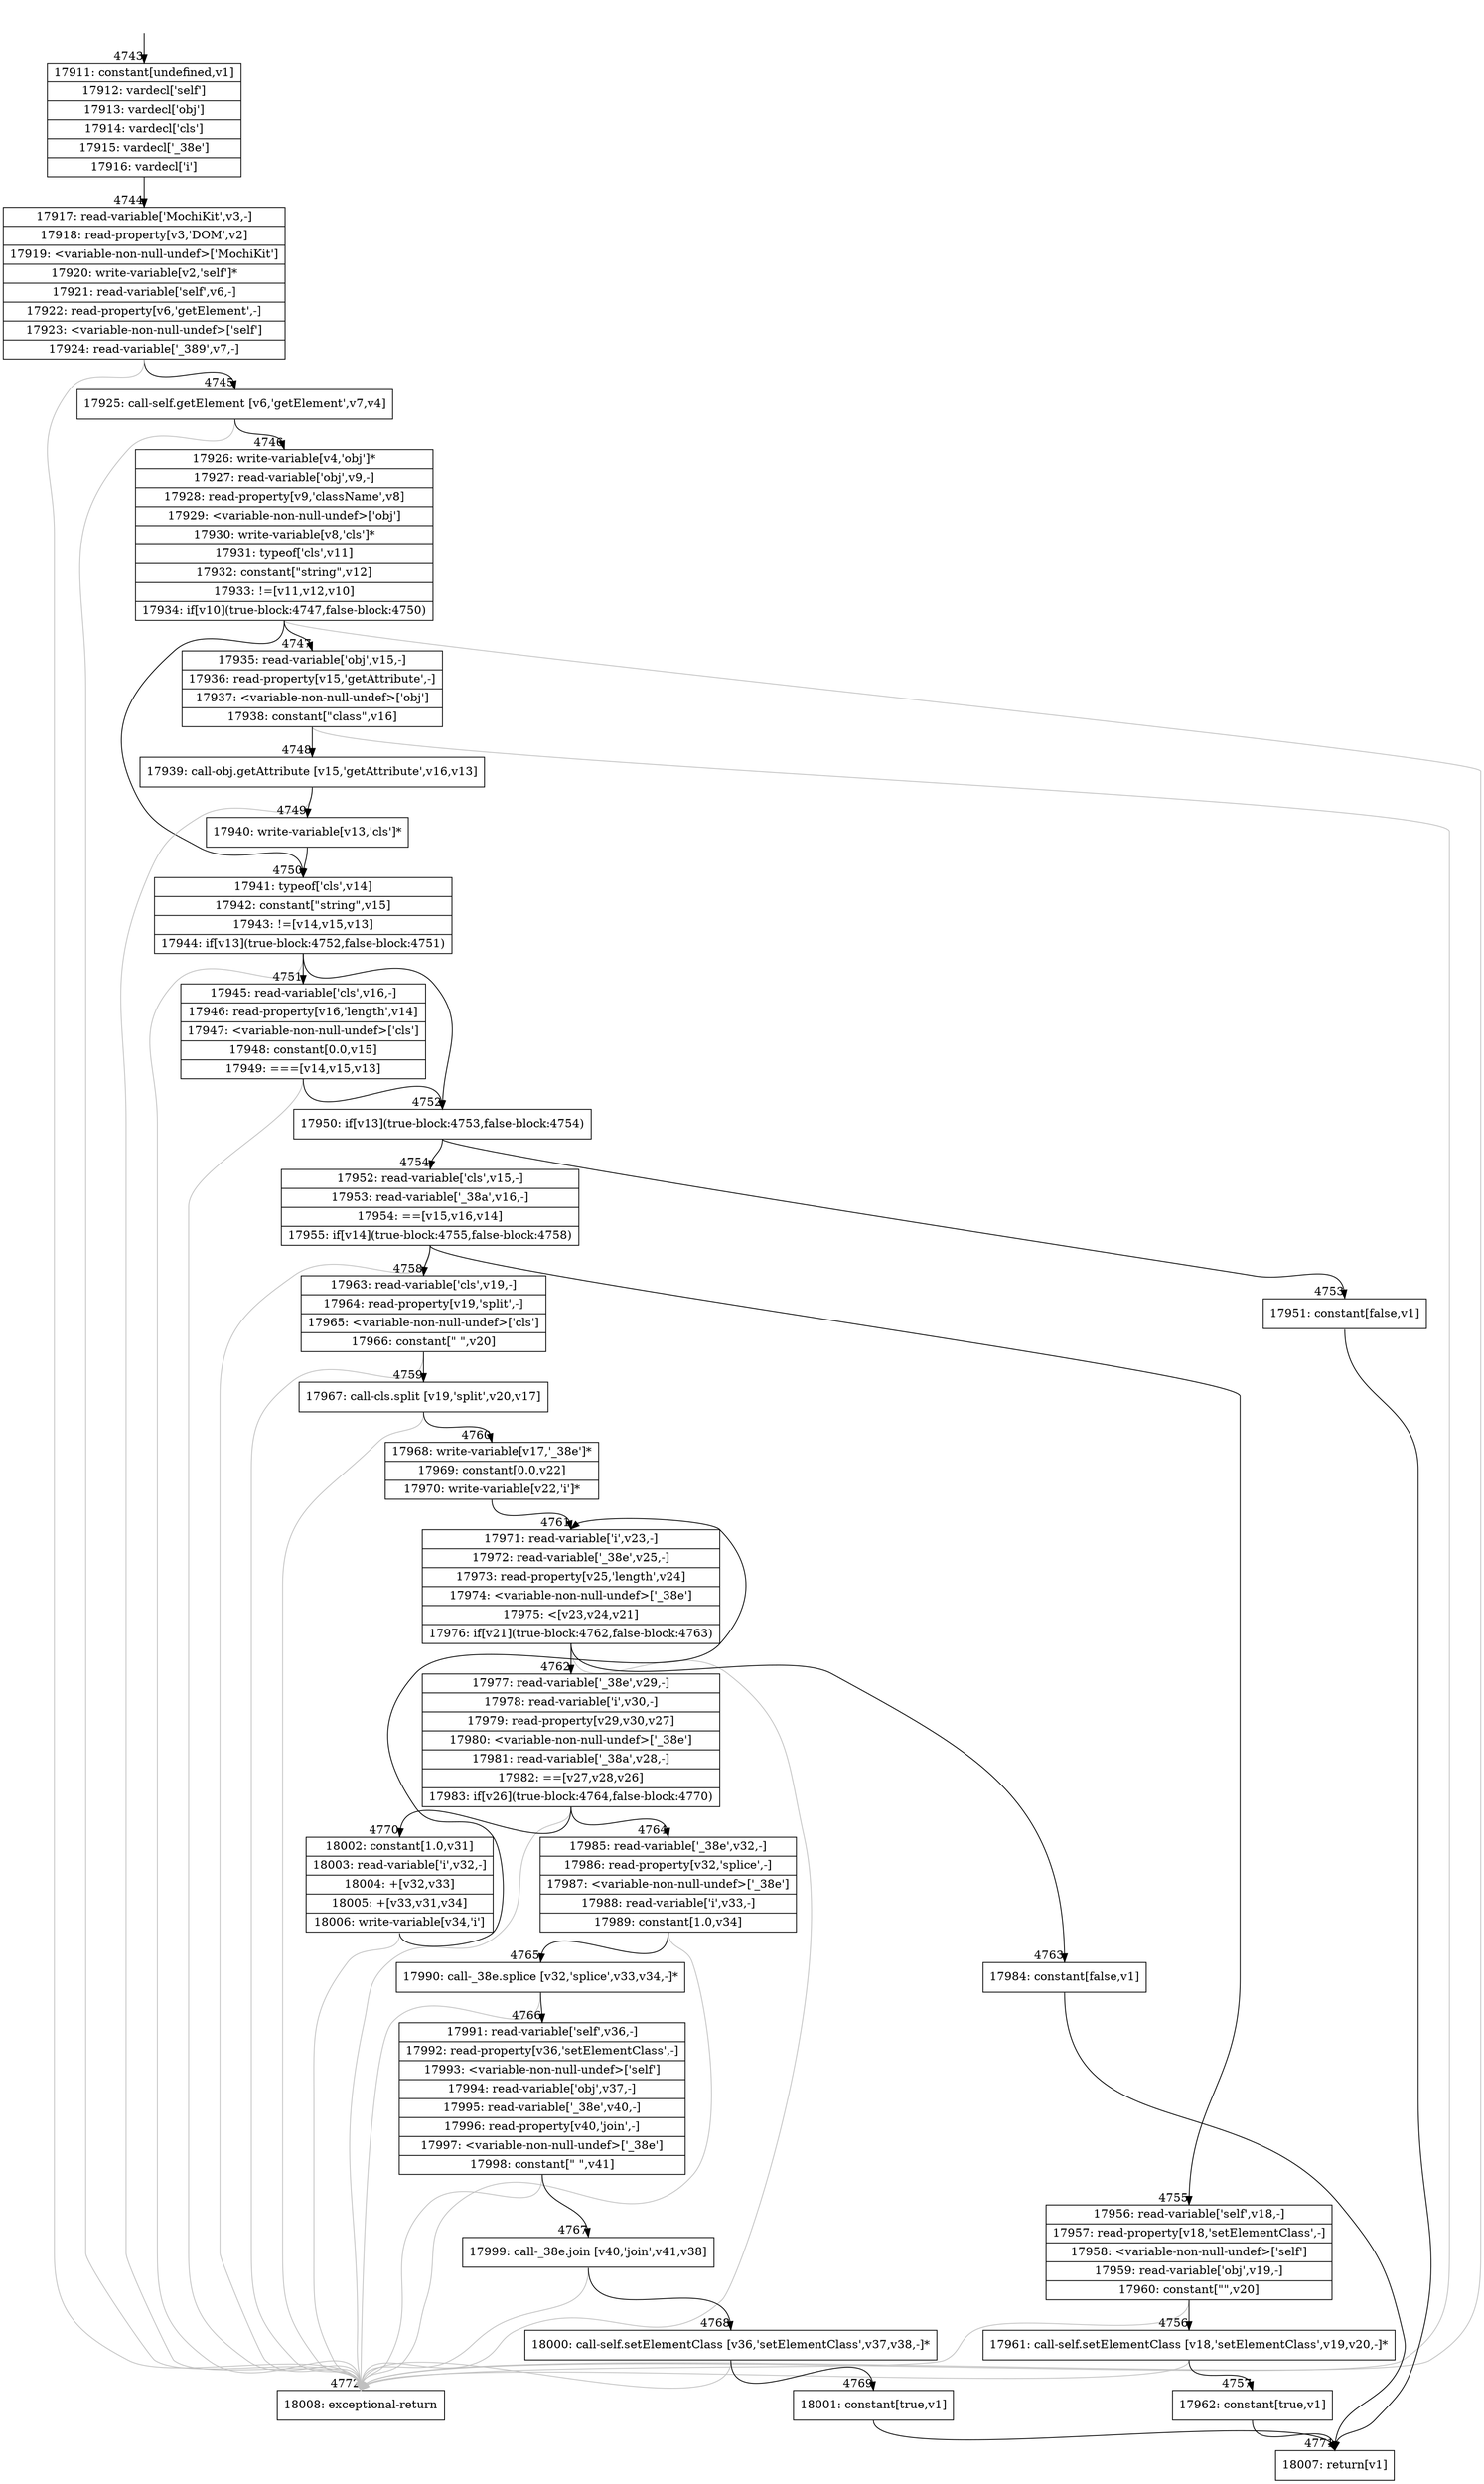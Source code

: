 digraph {
rankdir="TD"
BB_entry346[shape=none,label=""];
BB_entry346 -> BB4743 [tailport=s, headport=n, headlabel="    4743"]
BB4743 [shape=record label="{17911: constant[undefined,v1]|17912: vardecl['self']|17913: vardecl['obj']|17914: vardecl['cls']|17915: vardecl['_38e']|17916: vardecl['i']}" ] 
BB4743 -> BB4744 [tailport=s, headport=n, headlabel="      4744"]
BB4744 [shape=record label="{17917: read-variable['MochiKit',v3,-]|17918: read-property[v3,'DOM',v2]|17919: \<variable-non-null-undef\>['MochiKit']|17920: write-variable[v2,'self']*|17921: read-variable['self',v6,-]|17922: read-property[v6,'getElement',-]|17923: \<variable-non-null-undef\>['self']|17924: read-variable['_389',v7,-]}" ] 
BB4744 -> BB4745 [tailport=s, headport=n, headlabel="      4745"]
BB4744 -> BB4772 [tailport=s, headport=n, color=gray, headlabel="      4772"]
BB4745 [shape=record label="{17925: call-self.getElement [v6,'getElement',v7,v4]}" ] 
BB4745 -> BB4746 [tailport=s, headport=n, headlabel="      4746"]
BB4745 -> BB4772 [tailport=s, headport=n, color=gray]
BB4746 [shape=record label="{17926: write-variable[v4,'obj']*|17927: read-variable['obj',v9,-]|17928: read-property[v9,'className',v8]|17929: \<variable-non-null-undef\>['obj']|17930: write-variable[v8,'cls']*|17931: typeof['cls',v11]|17932: constant[\"string\",v12]|17933: !=[v11,v12,v10]|17934: if[v10](true-block:4747,false-block:4750)}" ] 
BB4746 -> BB4747 [tailport=s, headport=n, headlabel="      4747"]
BB4746 -> BB4750 [tailport=s, headport=n, headlabel="      4750"]
BB4746 -> BB4772 [tailport=s, headport=n, color=gray]
BB4747 [shape=record label="{17935: read-variable['obj',v15,-]|17936: read-property[v15,'getAttribute',-]|17937: \<variable-non-null-undef\>['obj']|17938: constant[\"class\",v16]}" ] 
BB4747 -> BB4748 [tailport=s, headport=n, headlabel="      4748"]
BB4747 -> BB4772 [tailport=s, headport=n, color=gray]
BB4748 [shape=record label="{17939: call-obj.getAttribute [v15,'getAttribute',v16,v13]}" ] 
BB4748 -> BB4749 [tailport=s, headport=n, headlabel="      4749"]
BB4748 -> BB4772 [tailport=s, headport=n, color=gray]
BB4749 [shape=record label="{17940: write-variable[v13,'cls']*}" ] 
BB4749 -> BB4750 [tailport=s, headport=n]
BB4750 [shape=record label="{17941: typeof['cls',v14]|17942: constant[\"string\",v15]|17943: !=[v14,v15,v13]|17944: if[v13](true-block:4752,false-block:4751)}" ] 
BB4750 -> BB4752 [tailport=s, headport=n, headlabel="      4752"]
BB4750 -> BB4751 [tailport=s, headport=n, headlabel="      4751"]
BB4750 -> BB4772 [tailport=s, headport=n, color=gray]
BB4751 [shape=record label="{17945: read-variable['cls',v16,-]|17946: read-property[v16,'length',v14]|17947: \<variable-non-null-undef\>['cls']|17948: constant[0.0,v15]|17949: ===[v14,v15,v13]}" ] 
BB4751 -> BB4752 [tailport=s, headport=n]
BB4751 -> BB4772 [tailport=s, headport=n, color=gray]
BB4752 [shape=record label="{17950: if[v13](true-block:4753,false-block:4754)}" ] 
BB4752 -> BB4753 [tailport=s, headport=n, headlabel="      4753"]
BB4752 -> BB4754 [tailport=s, headport=n, headlabel="      4754"]
BB4753 [shape=record label="{17951: constant[false,v1]}" ] 
BB4753 -> BB4771 [tailport=s, headport=n, headlabel="      4771"]
BB4754 [shape=record label="{17952: read-variable['cls',v15,-]|17953: read-variable['_38a',v16,-]|17954: ==[v15,v16,v14]|17955: if[v14](true-block:4755,false-block:4758)}" ] 
BB4754 -> BB4755 [tailport=s, headport=n, headlabel="      4755"]
BB4754 -> BB4758 [tailport=s, headport=n, headlabel="      4758"]
BB4754 -> BB4772 [tailport=s, headport=n, color=gray]
BB4755 [shape=record label="{17956: read-variable['self',v18,-]|17957: read-property[v18,'setElementClass',-]|17958: \<variable-non-null-undef\>['self']|17959: read-variable['obj',v19,-]|17960: constant[\"\",v20]}" ] 
BB4755 -> BB4756 [tailport=s, headport=n, headlabel="      4756"]
BB4755 -> BB4772 [tailport=s, headport=n, color=gray]
BB4756 [shape=record label="{17961: call-self.setElementClass [v18,'setElementClass',v19,v20,-]*}" ] 
BB4756 -> BB4757 [tailport=s, headport=n, headlabel="      4757"]
BB4756 -> BB4772 [tailport=s, headport=n, color=gray]
BB4757 [shape=record label="{17962: constant[true,v1]}" ] 
BB4757 -> BB4771 [tailport=s, headport=n]
BB4758 [shape=record label="{17963: read-variable['cls',v19,-]|17964: read-property[v19,'split',-]|17965: \<variable-non-null-undef\>['cls']|17966: constant[\" \",v20]}" ] 
BB4758 -> BB4759 [tailport=s, headport=n, headlabel="      4759"]
BB4758 -> BB4772 [tailport=s, headport=n, color=gray]
BB4759 [shape=record label="{17967: call-cls.split [v19,'split',v20,v17]}" ] 
BB4759 -> BB4760 [tailport=s, headport=n, headlabel="      4760"]
BB4759 -> BB4772 [tailport=s, headport=n, color=gray]
BB4760 [shape=record label="{17968: write-variable[v17,'_38e']*|17969: constant[0.0,v22]|17970: write-variable[v22,'i']*}" ] 
BB4760 -> BB4761 [tailport=s, headport=n, headlabel="      4761"]
BB4761 [shape=record label="{17971: read-variable['i',v23,-]|17972: read-variable['_38e',v25,-]|17973: read-property[v25,'length',v24]|17974: \<variable-non-null-undef\>['_38e']|17975: \<[v23,v24,v21]|17976: if[v21](true-block:4762,false-block:4763)}" ] 
BB4761 -> BB4762 [tailport=s, headport=n, headlabel="      4762"]
BB4761 -> BB4763 [tailport=s, headport=n, headlabel="      4763"]
BB4761 -> BB4772 [tailport=s, headport=n, color=gray]
BB4762 [shape=record label="{17977: read-variable['_38e',v29,-]|17978: read-variable['i',v30,-]|17979: read-property[v29,v30,v27]|17980: \<variable-non-null-undef\>['_38e']|17981: read-variable['_38a',v28,-]|17982: ==[v27,v28,v26]|17983: if[v26](true-block:4764,false-block:4770)}" ] 
BB4762 -> BB4764 [tailport=s, headport=n, headlabel="      4764"]
BB4762 -> BB4770 [tailport=s, headport=n, headlabel="      4770"]
BB4762 -> BB4772 [tailport=s, headport=n, color=gray]
BB4763 [shape=record label="{17984: constant[false,v1]}" ] 
BB4763 -> BB4771 [tailport=s, headport=n]
BB4764 [shape=record label="{17985: read-variable['_38e',v32,-]|17986: read-property[v32,'splice',-]|17987: \<variable-non-null-undef\>['_38e']|17988: read-variable['i',v33,-]|17989: constant[1.0,v34]}" ] 
BB4764 -> BB4765 [tailport=s, headport=n, headlabel="      4765"]
BB4764 -> BB4772 [tailport=s, headport=n, color=gray]
BB4765 [shape=record label="{17990: call-_38e.splice [v32,'splice',v33,v34,-]*}" ] 
BB4765 -> BB4766 [tailport=s, headport=n, headlabel="      4766"]
BB4765 -> BB4772 [tailport=s, headport=n, color=gray]
BB4766 [shape=record label="{17991: read-variable['self',v36,-]|17992: read-property[v36,'setElementClass',-]|17993: \<variable-non-null-undef\>['self']|17994: read-variable['obj',v37,-]|17995: read-variable['_38e',v40,-]|17996: read-property[v40,'join',-]|17997: \<variable-non-null-undef\>['_38e']|17998: constant[\" \",v41]}" ] 
BB4766 -> BB4767 [tailport=s, headport=n, headlabel="      4767"]
BB4766 -> BB4772 [tailport=s, headport=n, color=gray]
BB4767 [shape=record label="{17999: call-_38e.join [v40,'join',v41,v38]}" ] 
BB4767 -> BB4768 [tailport=s, headport=n, headlabel="      4768"]
BB4767 -> BB4772 [tailport=s, headport=n, color=gray]
BB4768 [shape=record label="{18000: call-self.setElementClass [v36,'setElementClass',v37,v38,-]*}" ] 
BB4768 -> BB4769 [tailport=s, headport=n, headlabel="      4769"]
BB4768 -> BB4772 [tailport=s, headport=n, color=gray]
BB4769 [shape=record label="{18001: constant[true,v1]}" ] 
BB4769 -> BB4771 [tailport=s, headport=n]
BB4770 [shape=record label="{18002: constant[1.0,v31]|18003: read-variable['i',v32,-]|18004: +[v32,v33]|18005: +[v33,v31,v34]|18006: write-variable[v34,'i']}" ] 
BB4770 -> BB4761 [tailport=s, headport=n]
BB4770 -> BB4772 [tailport=s, headport=n, color=gray]
BB4771 [shape=record label="{18007: return[v1]}" ] 
BB4772 [shape=record label="{18008: exceptional-return}" ] 
//#$~ 3324
}
